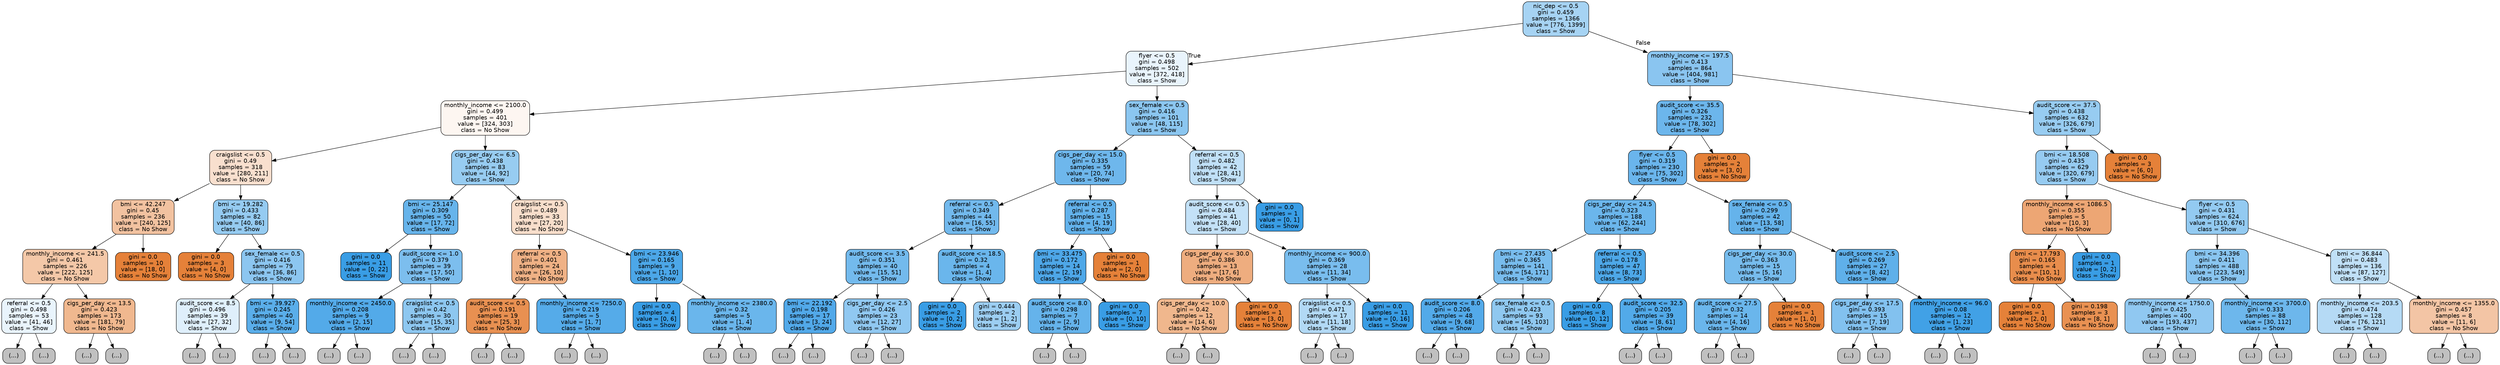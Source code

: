 digraph Tree {
node [shape=box, style="filled, rounded", color="black", fontname=helvetica] ;
edge [fontname=helvetica] ;
0 [label="nic_dep <= 0.5\ngini = 0.459\nsamples = 1366\nvalue = [776, 1399]\nclass = Show", fillcolor="#399de572"] ;
1 [label="flyer <= 0.5\ngini = 0.498\nsamples = 502\nvalue = [372, 418]\nclass = Show", fillcolor="#399de51c"] ;
0 -> 1 [labeldistance=2.5, labelangle=45, headlabel="True"] ;
2 [label="monthly_income <= 2100.0\ngini = 0.499\nsamples = 401\nvalue = [324, 303]\nclass = No Show", fillcolor="#e5813911"] ;
1 -> 2 ;
3 [label="craigslist <= 0.5\ngini = 0.49\nsamples = 318\nvalue = [280, 211]\nclass = No Show", fillcolor="#e581393f"] ;
2 -> 3 ;
4 [label="bmi <= 42.247\ngini = 0.45\nsamples = 236\nvalue = [240, 125]\nclass = No Show", fillcolor="#e581397a"] ;
3 -> 4 ;
5 [label="monthly_income <= 241.5\ngini = 0.461\nsamples = 226\nvalue = [222, 125]\nclass = No Show", fillcolor="#e581396f"] ;
4 -> 5 ;
6 [label="referral <= 0.5\ngini = 0.498\nsamples = 53\nvalue = [41, 46]\nclass = Show", fillcolor="#399de51c"] ;
5 -> 6 ;
7 [label="(...)", fillcolor="#C0C0C0"] ;
6 -> 7 ;
34 [label="(...)", fillcolor="#C0C0C0"] ;
6 -> 34 ;
55 [label="cigs_per_day <= 13.5\ngini = 0.423\nsamples = 173\nvalue = [181, 79]\nclass = No Show", fillcolor="#e5813990"] ;
5 -> 55 ;
56 [label="(...)", fillcolor="#C0C0C0"] ;
55 -> 56 ;
135 [label="(...)", fillcolor="#C0C0C0"] ;
55 -> 135 ;
160 [label="gini = 0.0\nsamples = 10\nvalue = [18, 0]\nclass = No Show", fillcolor="#e58139ff"] ;
4 -> 160 ;
161 [label="bmi <= 19.282\ngini = 0.433\nsamples = 82\nvalue = [40, 86]\nclass = Show", fillcolor="#399de588"] ;
3 -> 161 ;
162 [label="gini = 0.0\nsamples = 3\nvalue = [4, 0]\nclass = No Show", fillcolor="#e58139ff"] ;
161 -> 162 ;
163 [label="sex_female <= 0.5\ngini = 0.416\nsamples = 79\nvalue = [36, 86]\nclass = Show", fillcolor="#399de594"] ;
161 -> 163 ;
164 [label="audit_score <= 8.5\ngini = 0.496\nsamples = 39\nvalue = [27, 32]\nclass = Show", fillcolor="#399de528"] ;
163 -> 164 ;
165 [label="(...)", fillcolor="#C0C0C0"] ;
164 -> 165 ;
184 [label="(...)", fillcolor="#C0C0C0"] ;
164 -> 184 ;
199 [label="bmi <= 39.927\ngini = 0.245\nsamples = 40\nvalue = [9, 54]\nclass = Show", fillcolor="#399de5d4"] ;
163 -> 199 ;
200 [label="(...)", fillcolor="#C0C0C0"] ;
199 -> 200 ;
215 [label="(...)", fillcolor="#C0C0C0"] ;
199 -> 215 ;
220 [label="cigs_per_day <= 6.5\ngini = 0.438\nsamples = 83\nvalue = [44, 92]\nclass = Show", fillcolor="#399de585"] ;
2 -> 220 ;
221 [label="bmi <= 25.147\ngini = 0.309\nsamples = 50\nvalue = [17, 72]\nclass = Show", fillcolor="#399de5c3"] ;
220 -> 221 ;
222 [label="gini = 0.0\nsamples = 11\nvalue = [0, 22]\nclass = Show", fillcolor="#399de5ff"] ;
221 -> 222 ;
223 [label="audit_score <= 1.0\ngini = 0.379\nsamples = 39\nvalue = [17, 50]\nclass = Show", fillcolor="#399de5a8"] ;
221 -> 223 ;
224 [label="monthly_income <= 2450.0\ngini = 0.208\nsamples = 9\nvalue = [2, 15]\nclass = Show", fillcolor="#399de5dd"] ;
223 -> 224 ;
225 [label="(...)", fillcolor="#C0C0C0"] ;
224 -> 225 ;
228 [label="(...)", fillcolor="#C0C0C0"] ;
224 -> 228 ;
229 [label="craigslist <= 0.5\ngini = 0.42\nsamples = 30\nvalue = [15, 35]\nclass = Show", fillcolor="#399de592"] ;
223 -> 229 ;
230 [label="(...)", fillcolor="#C0C0C0"] ;
229 -> 230 ;
257 [label="(...)", fillcolor="#C0C0C0"] ;
229 -> 257 ;
258 [label="craigslist <= 0.5\ngini = 0.489\nsamples = 33\nvalue = [27, 20]\nclass = No Show", fillcolor="#e5813942"] ;
220 -> 258 ;
259 [label="referral <= 0.5\ngini = 0.401\nsamples = 24\nvalue = [26, 10]\nclass = No Show", fillcolor="#e581399d"] ;
258 -> 259 ;
260 [label="audit_score <= 0.5\ngini = 0.191\nsamples = 19\nvalue = [25, 3]\nclass = No Show", fillcolor="#e58139e0"] ;
259 -> 260 ;
261 [label="(...)", fillcolor="#C0C0C0"] ;
260 -> 261 ;
266 [label="(...)", fillcolor="#C0C0C0"] ;
260 -> 266 ;
273 [label="monthly_income <= 7250.0\ngini = 0.219\nsamples = 5\nvalue = [1, 7]\nclass = Show", fillcolor="#399de5db"] ;
259 -> 273 ;
274 [label="(...)", fillcolor="#C0C0C0"] ;
273 -> 274 ;
275 [label="(...)", fillcolor="#C0C0C0"] ;
273 -> 275 ;
276 [label="bmi <= 23.946\ngini = 0.165\nsamples = 9\nvalue = [1, 10]\nclass = Show", fillcolor="#399de5e6"] ;
258 -> 276 ;
277 [label="gini = 0.0\nsamples = 4\nvalue = [0, 6]\nclass = Show", fillcolor="#399de5ff"] ;
276 -> 277 ;
278 [label="monthly_income <= 2380.0\ngini = 0.32\nsamples = 5\nvalue = [1, 4]\nclass = Show", fillcolor="#399de5bf"] ;
276 -> 278 ;
279 [label="(...)", fillcolor="#C0C0C0"] ;
278 -> 279 ;
280 [label="(...)", fillcolor="#C0C0C0"] ;
278 -> 280 ;
281 [label="sex_female <= 0.5\ngini = 0.416\nsamples = 101\nvalue = [48, 115]\nclass = Show", fillcolor="#399de595"] ;
1 -> 281 ;
282 [label="cigs_per_day <= 15.0\ngini = 0.335\nsamples = 59\nvalue = [20, 74]\nclass = Show", fillcolor="#399de5ba"] ;
281 -> 282 ;
283 [label="referral <= 0.5\ngini = 0.349\nsamples = 44\nvalue = [16, 55]\nclass = Show", fillcolor="#399de5b5"] ;
282 -> 283 ;
284 [label="audit_score <= 3.5\ngini = 0.351\nsamples = 40\nvalue = [15, 51]\nclass = Show", fillcolor="#399de5b4"] ;
283 -> 284 ;
285 [label="bmi <= 22.192\ngini = 0.198\nsamples = 17\nvalue = [3, 24]\nclass = Show", fillcolor="#399de5df"] ;
284 -> 285 ;
286 [label="(...)", fillcolor="#C0C0C0"] ;
285 -> 286 ;
287 [label="(...)", fillcolor="#C0C0C0"] ;
285 -> 287 ;
294 [label="cigs_per_day <= 2.5\ngini = 0.426\nsamples = 23\nvalue = [12, 27]\nclass = Show", fillcolor="#399de58e"] ;
284 -> 294 ;
295 [label="(...)", fillcolor="#C0C0C0"] ;
294 -> 295 ;
310 [label="(...)", fillcolor="#C0C0C0"] ;
294 -> 310 ;
311 [label="audit_score <= 18.5\ngini = 0.32\nsamples = 4\nvalue = [1, 4]\nclass = Show", fillcolor="#399de5bf"] ;
283 -> 311 ;
312 [label="gini = 0.0\nsamples = 2\nvalue = [0, 2]\nclass = Show", fillcolor="#399de5ff"] ;
311 -> 312 ;
313 [label="gini = 0.444\nsamples = 2\nvalue = [1, 2]\nclass = Show", fillcolor="#399de57f"] ;
311 -> 313 ;
314 [label="referral <= 0.5\ngini = 0.287\nsamples = 15\nvalue = [4, 19]\nclass = Show", fillcolor="#399de5c9"] ;
282 -> 314 ;
315 [label="bmi <= 33.475\ngini = 0.172\nsamples = 14\nvalue = [2, 19]\nclass = Show", fillcolor="#399de5e4"] ;
314 -> 315 ;
316 [label="audit_score <= 8.0\ngini = 0.298\nsamples = 7\nvalue = [2, 9]\nclass = Show", fillcolor="#399de5c6"] ;
315 -> 316 ;
317 [label="(...)", fillcolor="#C0C0C0"] ;
316 -> 317 ;
322 [label="(...)", fillcolor="#C0C0C0"] ;
316 -> 322 ;
323 [label="gini = 0.0\nsamples = 7\nvalue = [0, 10]\nclass = Show", fillcolor="#399de5ff"] ;
315 -> 323 ;
324 [label="gini = 0.0\nsamples = 1\nvalue = [2, 0]\nclass = No Show", fillcolor="#e58139ff"] ;
314 -> 324 ;
325 [label="referral <= 0.5\ngini = 0.482\nsamples = 42\nvalue = [28, 41]\nclass = Show", fillcolor="#399de551"] ;
281 -> 325 ;
326 [label="audit_score <= 0.5\ngini = 0.484\nsamples = 41\nvalue = [28, 40]\nclass = Show", fillcolor="#399de54d"] ;
325 -> 326 ;
327 [label="cigs_per_day <= 30.0\ngini = 0.386\nsamples = 13\nvalue = [17, 6]\nclass = No Show", fillcolor="#e58139a5"] ;
326 -> 327 ;
328 [label="cigs_per_day <= 10.0\ngini = 0.42\nsamples = 12\nvalue = [14, 6]\nclass = No Show", fillcolor="#e5813992"] ;
327 -> 328 ;
329 [label="(...)", fillcolor="#C0C0C0"] ;
328 -> 329 ;
334 [label="(...)", fillcolor="#C0C0C0"] ;
328 -> 334 ;
339 [label="gini = 0.0\nsamples = 1\nvalue = [3, 0]\nclass = No Show", fillcolor="#e58139ff"] ;
327 -> 339 ;
340 [label="monthly_income <= 900.0\ngini = 0.369\nsamples = 28\nvalue = [11, 34]\nclass = Show", fillcolor="#399de5ac"] ;
326 -> 340 ;
341 [label="craigslist <= 0.5\ngini = 0.471\nsamples = 17\nvalue = [11, 18]\nclass = Show", fillcolor="#399de563"] ;
340 -> 341 ;
342 [label="(...)", fillcolor="#C0C0C0"] ;
341 -> 342 ;
355 [label="(...)", fillcolor="#C0C0C0"] ;
341 -> 355 ;
358 [label="gini = 0.0\nsamples = 11\nvalue = [0, 16]\nclass = Show", fillcolor="#399de5ff"] ;
340 -> 358 ;
359 [label="gini = 0.0\nsamples = 1\nvalue = [0, 1]\nclass = Show", fillcolor="#399de5ff"] ;
325 -> 359 ;
360 [label="monthly_income <= 197.5\ngini = 0.413\nsamples = 864\nvalue = [404, 981]\nclass = Show", fillcolor="#399de596"] ;
0 -> 360 [labeldistance=2.5, labelangle=-45, headlabel="False"] ;
361 [label="audit_score <= 35.5\ngini = 0.326\nsamples = 232\nvalue = [78, 302]\nclass = Show", fillcolor="#399de5bd"] ;
360 -> 361 ;
362 [label="flyer <= 0.5\ngini = 0.319\nsamples = 230\nvalue = [75, 302]\nclass = Show", fillcolor="#399de5c0"] ;
361 -> 362 ;
363 [label="cigs_per_day <= 24.5\ngini = 0.323\nsamples = 188\nvalue = [62, 244]\nclass = Show", fillcolor="#399de5be"] ;
362 -> 363 ;
364 [label="bmi <= 27.435\ngini = 0.365\nsamples = 141\nvalue = [54, 171]\nclass = Show", fillcolor="#399de5ae"] ;
363 -> 364 ;
365 [label="audit_score <= 8.0\ngini = 0.206\nsamples = 48\nvalue = [9, 68]\nclass = Show", fillcolor="#399de5dd"] ;
364 -> 365 ;
366 [label="(...)", fillcolor="#C0C0C0"] ;
365 -> 366 ;
381 [label="(...)", fillcolor="#C0C0C0"] ;
365 -> 381 ;
386 [label="sex_female <= 0.5\ngini = 0.423\nsamples = 93\nvalue = [45, 103]\nclass = Show", fillcolor="#399de590"] ;
364 -> 386 ;
387 [label="(...)", fillcolor="#C0C0C0"] ;
386 -> 387 ;
416 [label="(...)", fillcolor="#C0C0C0"] ;
386 -> 416 ;
459 [label="referral <= 0.5\ngini = 0.178\nsamples = 47\nvalue = [8, 73]\nclass = Show", fillcolor="#399de5e3"] ;
363 -> 459 ;
460 [label="gini = 0.0\nsamples = 8\nvalue = [0, 12]\nclass = Show", fillcolor="#399de5ff"] ;
459 -> 460 ;
461 [label="audit_score <= 32.5\ngini = 0.205\nsamples = 39\nvalue = [8, 61]\nclass = Show", fillcolor="#399de5de"] ;
459 -> 461 ;
462 [label="(...)", fillcolor="#C0C0C0"] ;
461 -> 462 ;
481 [label="(...)", fillcolor="#C0C0C0"] ;
461 -> 481 ;
484 [label="sex_female <= 0.5\ngini = 0.299\nsamples = 42\nvalue = [13, 58]\nclass = Show", fillcolor="#399de5c6"] ;
362 -> 484 ;
485 [label="cigs_per_day <= 30.0\ngini = 0.363\nsamples = 15\nvalue = [5, 16]\nclass = Show", fillcolor="#399de5af"] ;
484 -> 485 ;
486 [label="audit_score <= 27.5\ngini = 0.32\nsamples = 14\nvalue = [4, 16]\nclass = Show", fillcolor="#399de5bf"] ;
485 -> 486 ;
487 [label="(...)", fillcolor="#C0C0C0"] ;
486 -> 487 ;
494 [label="(...)", fillcolor="#C0C0C0"] ;
486 -> 494 ;
495 [label="gini = 0.0\nsamples = 1\nvalue = [1, 0]\nclass = No Show", fillcolor="#e58139ff"] ;
485 -> 495 ;
496 [label="audit_score <= 2.5\ngini = 0.269\nsamples = 27\nvalue = [8, 42]\nclass = Show", fillcolor="#399de5ce"] ;
484 -> 496 ;
497 [label="cigs_per_day <= 17.5\ngini = 0.393\nsamples = 15\nvalue = [7, 19]\nclass = Show", fillcolor="#399de5a1"] ;
496 -> 497 ;
498 [label="(...)", fillcolor="#C0C0C0"] ;
497 -> 498 ;
499 [label="(...)", fillcolor="#C0C0C0"] ;
497 -> 499 ;
504 [label="monthly_income <= 96.0\ngini = 0.08\nsamples = 12\nvalue = [1, 23]\nclass = Show", fillcolor="#399de5f4"] ;
496 -> 504 ;
505 [label="(...)", fillcolor="#C0C0C0"] ;
504 -> 505 ;
508 [label="(...)", fillcolor="#C0C0C0"] ;
504 -> 508 ;
509 [label="gini = 0.0\nsamples = 2\nvalue = [3, 0]\nclass = No Show", fillcolor="#e58139ff"] ;
361 -> 509 ;
510 [label="audit_score <= 37.5\ngini = 0.438\nsamples = 632\nvalue = [326, 679]\nclass = Show", fillcolor="#399de585"] ;
360 -> 510 ;
511 [label="bmi <= 18.508\ngini = 0.435\nsamples = 629\nvalue = [320, 679]\nclass = Show", fillcolor="#399de587"] ;
510 -> 511 ;
512 [label="monthly_income <= 1086.5\ngini = 0.355\nsamples = 5\nvalue = [10, 3]\nclass = No Show", fillcolor="#e58139b3"] ;
511 -> 512 ;
513 [label="bmi <= 17.793\ngini = 0.165\nsamples = 4\nvalue = [10, 1]\nclass = No Show", fillcolor="#e58139e6"] ;
512 -> 513 ;
514 [label="gini = 0.0\nsamples = 1\nvalue = [2, 0]\nclass = No Show", fillcolor="#e58139ff"] ;
513 -> 514 ;
515 [label="gini = 0.198\nsamples = 3\nvalue = [8, 1]\nclass = No Show", fillcolor="#e58139df"] ;
513 -> 515 ;
516 [label="gini = 0.0\nsamples = 1\nvalue = [0, 2]\nclass = Show", fillcolor="#399de5ff"] ;
512 -> 516 ;
517 [label="flyer <= 0.5\ngini = 0.431\nsamples = 624\nvalue = [310, 676]\nclass = Show", fillcolor="#399de58a"] ;
511 -> 517 ;
518 [label="bmi <= 34.396\ngini = 0.411\nsamples = 488\nvalue = [223, 549]\nclass = Show", fillcolor="#399de597"] ;
517 -> 518 ;
519 [label="monthly_income <= 1750.0\ngini = 0.425\nsamples = 400\nvalue = [193, 437]\nclass = Show", fillcolor="#399de58e"] ;
518 -> 519 ;
520 [label="(...)", fillcolor="#C0C0C0"] ;
519 -> 520 ;
741 [label="(...)", fillcolor="#C0C0C0"] ;
519 -> 741 ;
806 [label="monthly_income <= 3700.0\ngini = 0.333\nsamples = 88\nvalue = [30, 112]\nclass = Show", fillcolor="#399de5bb"] ;
518 -> 806 ;
807 [label="(...)", fillcolor="#C0C0C0"] ;
806 -> 807 ;
854 [label="(...)", fillcolor="#C0C0C0"] ;
806 -> 854 ;
855 [label="bmi <= 36.844\ngini = 0.483\nsamples = 136\nvalue = [87, 127]\nclass = Show", fillcolor="#399de550"] ;
517 -> 855 ;
856 [label="monthly_income <= 203.5\ngini = 0.474\nsamples = 128\nvalue = [76, 121]\nclass = Show", fillcolor="#399de55f"] ;
855 -> 856 ;
857 [label="(...)", fillcolor="#C0C0C0"] ;
856 -> 857 ;
862 [label="(...)", fillcolor="#C0C0C0"] ;
856 -> 862 ;
959 [label="monthly_income <= 1355.0\ngini = 0.457\nsamples = 8\nvalue = [11, 6]\nclass = No Show", fillcolor="#e5813974"] ;
855 -> 959 ;
960 [label="(...)", fillcolor="#C0C0C0"] ;
959 -> 960 ;
967 [label="(...)", fillcolor="#C0C0C0"] ;
959 -> 967 ;
968 [label="gini = 0.0\nsamples = 3\nvalue = [6, 0]\nclass = No Show", fillcolor="#e58139ff"] ;
510 -> 968 ;
}